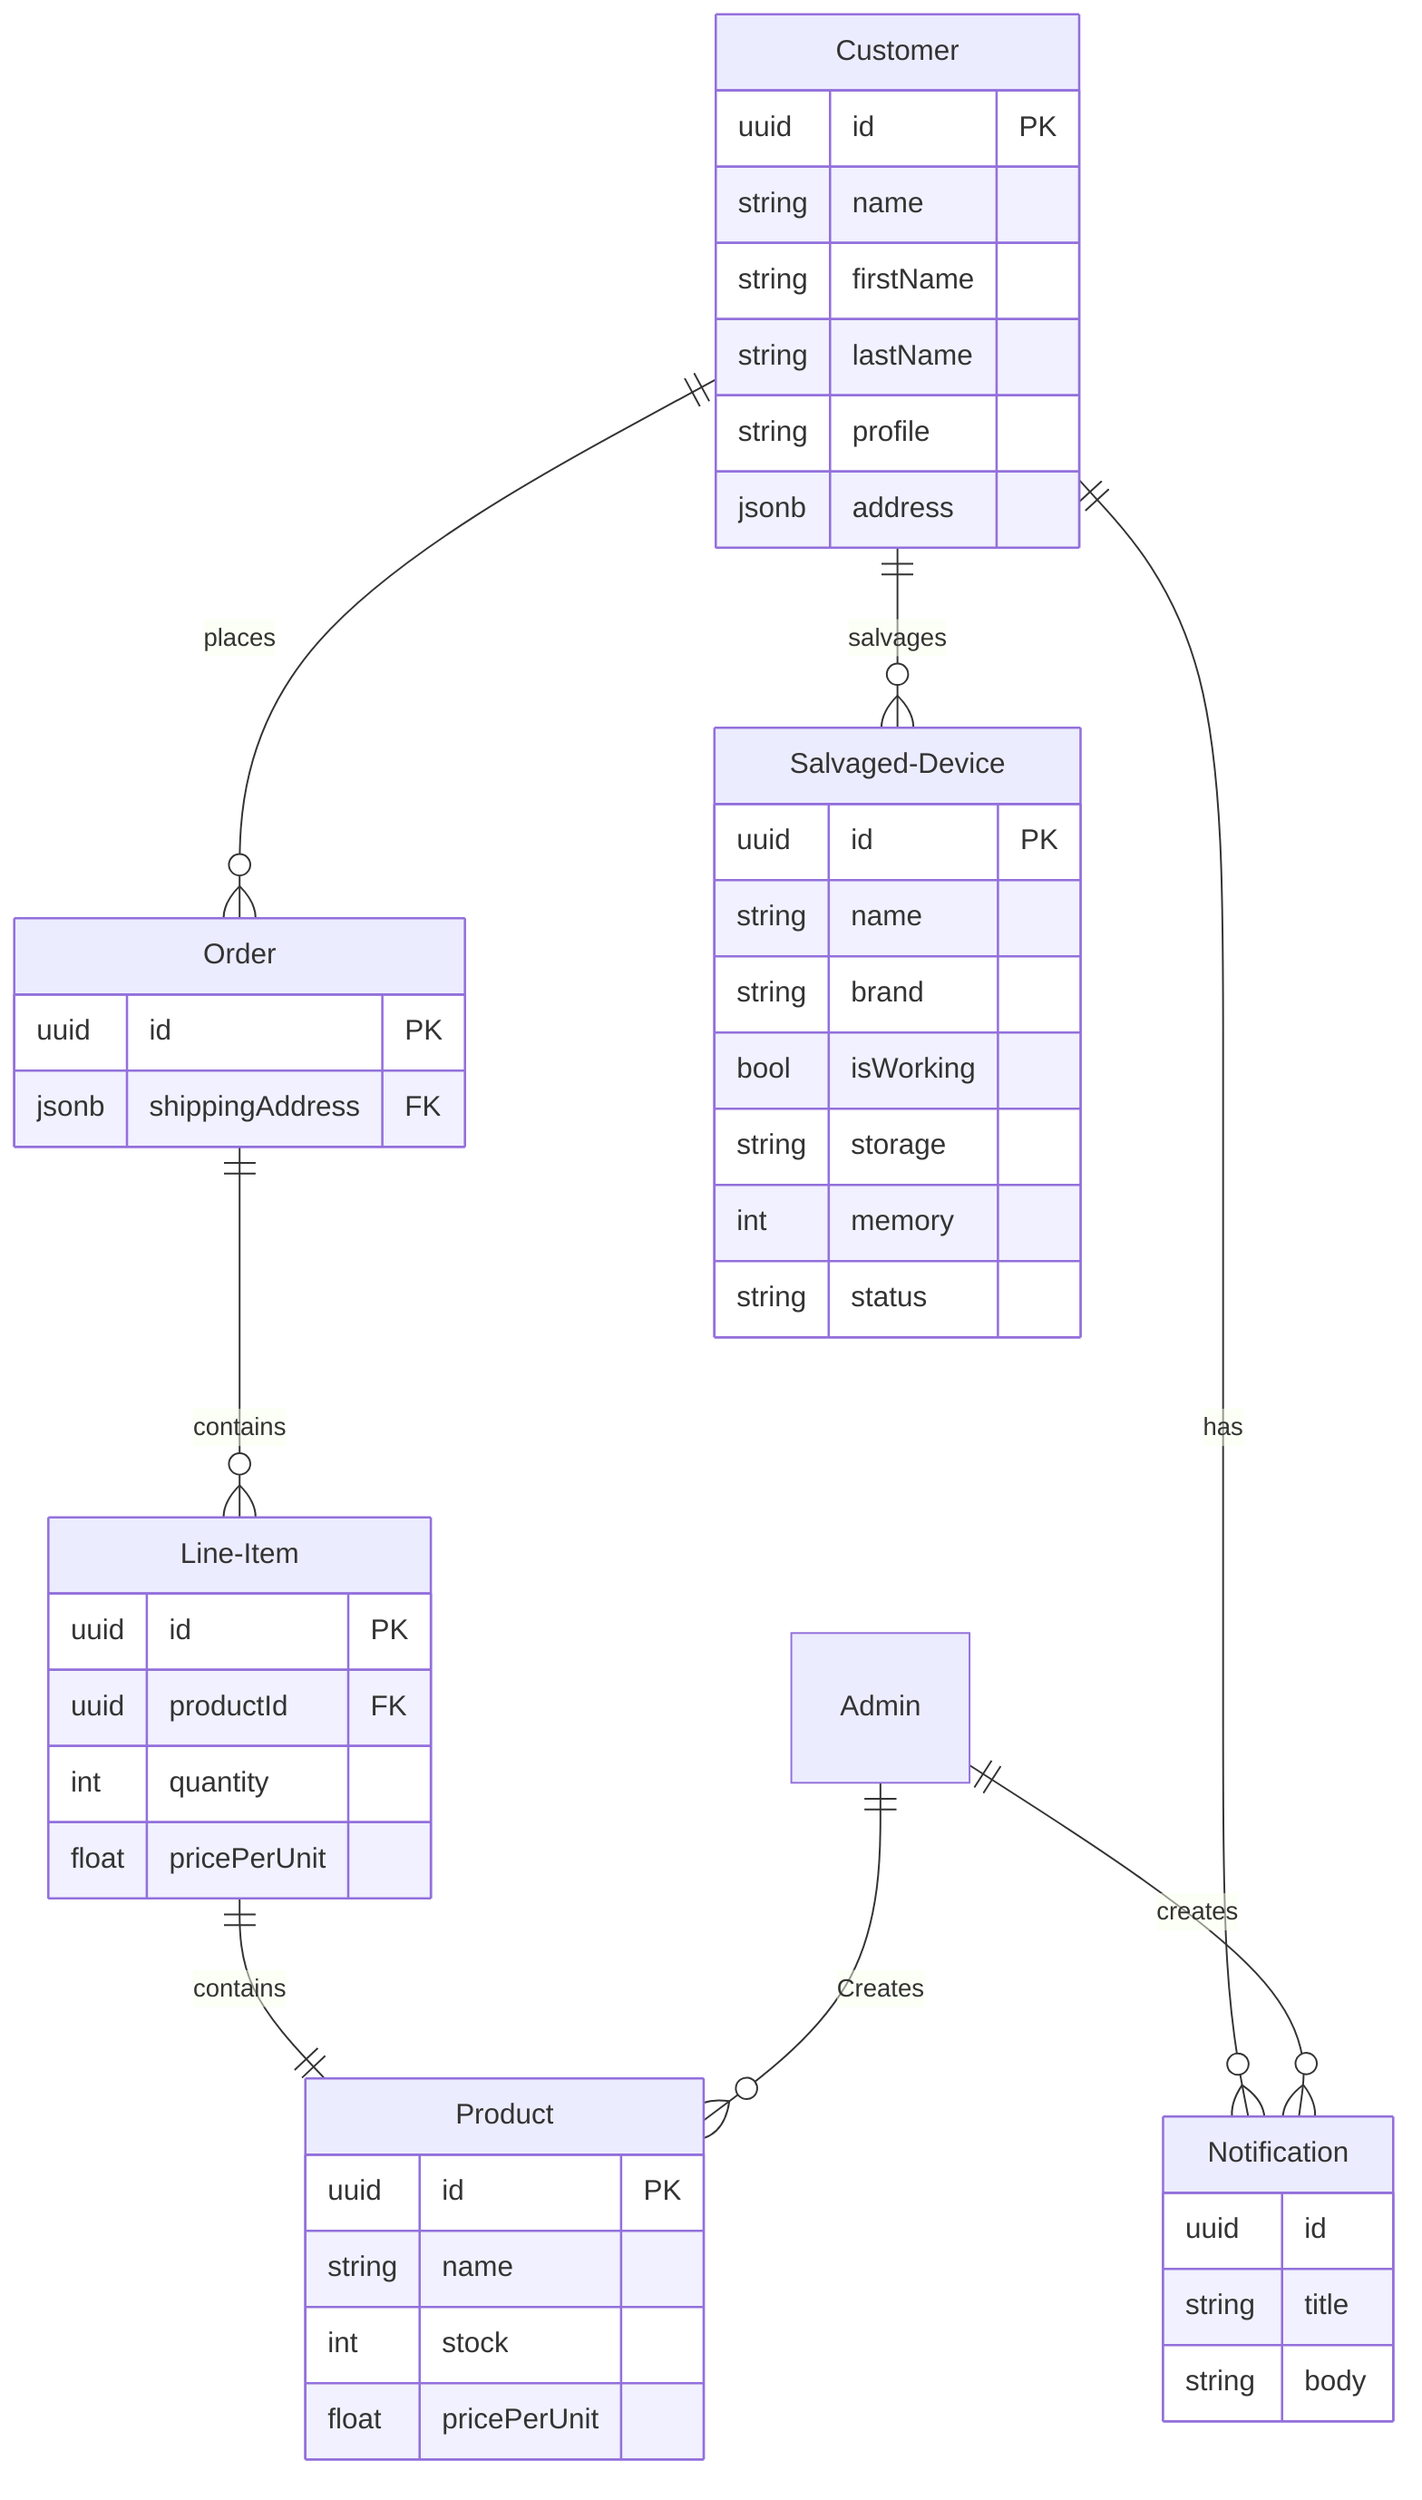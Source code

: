 erDiagram
%% @config(./config.json)
    Customer ||--o{ Order : places
    Customer {
        uuid id PK
        string name
        string firstName
        string lastName
        string profile
        jsonb address
    }
    Order ||--o{ Line-Item : contains
    Order {
        uuid id PK
        jsonb shippingAddress FK
    }
    Line-Item ||--|| Product : contains
    Line-Item {
        uuid id PK
        uuid productId FK
        int quantity
        float pricePerUnit
    }
    Product {
        uuid id PK
        string name
        int stock
        float pricePerUnit
    }
    Customer ||--o{ Salvaged-Device : salvages
    Salvaged-Device {
        uuid id PK
        string name
        string brand
        bool isWorking
        string storage
        int memory
        string status
    }
    Customer ||--o{ Notification : has
    Admin ||--o{ Notification : creates
    Notification {
        uuid id
        string title
        string body
    }
    Admin only one to zero or more Product : Creates